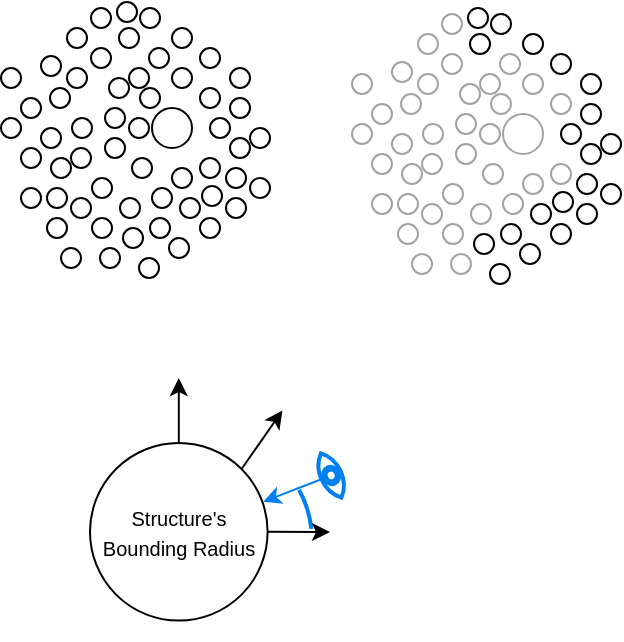 <mxfile version="13.6.5">
    <diagram id="6hGFLwfOUW9BJ-s0fimq" name="Page-1">
        <mxGraphModel dx="1668" dy="1152" grid="1" gridSize="10" guides="1" tooltips="1" connect="1" arrows="1" fold="1" page="1" pageScale="1" pageWidth="827" pageHeight="1169" math="0" shadow="0">
            <root>
                <mxCell id="0"/>
                <mxCell id="1" parent="0"/>
                <mxCell id="3" value="" style="ellipse;whiteSpace=wrap;html=1;aspect=fixed;" parent="1" vertex="1">
                    <mxGeometry x="380" y="320" width="20" height="20" as="geometry"/>
                </mxCell>
                <mxCell id="4" value="" style="ellipse;whiteSpace=wrap;html=1;aspect=fixed;" parent="1" vertex="1">
                    <mxGeometry x="370" y="345" width="10" height="10" as="geometry"/>
                </mxCell>
                <mxCell id="6" value="" style="ellipse;whiteSpace=wrap;html=1;aspect=fixed;" parent="1" vertex="1">
                    <mxGeometry x="390" y="350" width="10" height="10" as="geometry"/>
                </mxCell>
                <mxCell id="8" value="" style="ellipse;whiteSpace=wrap;html=1;aspect=fixed;" parent="1" vertex="1">
                    <mxGeometry x="390" y="280" width="10" height="10" as="geometry"/>
                </mxCell>
                <mxCell id="9" value="" style="ellipse;whiteSpace=wrap;html=1;aspect=fixed;" parent="1" vertex="1">
                    <mxGeometry x="390" y="300" width="10" height="10" as="geometry"/>
                </mxCell>
                <mxCell id="10" value="" style="ellipse;whiteSpace=wrap;html=1;aspect=fixed;" parent="1" vertex="1">
                    <mxGeometry x="404" y="290" width="10" height="10" as="geometry"/>
                </mxCell>
                <mxCell id="11" value="" style="ellipse;whiteSpace=wrap;html=1;aspect=fixed;" parent="1" vertex="1">
                    <mxGeometry x="404" y="310" width="10" height="10" as="geometry"/>
                </mxCell>
                <mxCell id="12" value="" style="ellipse;whiteSpace=wrap;html=1;aspect=fixed;" parent="1" vertex="1">
                    <mxGeometry x="409" y="325" width="10" height="10" as="geometry"/>
                </mxCell>
                <mxCell id="13" value="" style="ellipse;whiteSpace=wrap;html=1;aspect=fixed;" parent="1" vertex="1">
                    <mxGeometry x="419" y="300" width="10" height="10" as="geometry"/>
                </mxCell>
                <mxCell id="14" value="" style="ellipse;whiteSpace=wrap;html=1;aspect=fixed;" parent="1" vertex="1">
                    <mxGeometry x="419" y="315" width="10" height="10" as="geometry"/>
                </mxCell>
                <mxCell id="15" value="" style="ellipse;whiteSpace=wrap;html=1;aspect=fixed;" parent="1" vertex="1">
                    <mxGeometry x="419" y="335" width="10" height="10" as="geometry"/>
                </mxCell>
                <mxCell id="16" value="" style="ellipse;whiteSpace=wrap;html=1;aspect=fixed;" parent="1" vertex="1">
                    <mxGeometry x="404" y="345" width="10" height="10" as="geometry"/>
                </mxCell>
                <mxCell id="17" value="" style="ellipse;whiteSpace=wrap;html=1;aspect=fixed;" parent="1" vertex="1">
                    <mxGeometry x="429" y="355" width="10" height="10" as="geometry"/>
                </mxCell>
                <mxCell id="18" value="" style="ellipse;whiteSpace=wrap;html=1;aspect=fixed;" parent="1" vertex="1">
                    <mxGeometry x="405" y="359" width="10" height="10" as="geometry"/>
                </mxCell>
                <mxCell id="19" value="" style="ellipse;whiteSpace=wrap;html=1;aspect=fixed;" parent="1" vertex="1">
                    <mxGeometry x="417" y="350" width="10" height="10" as="geometry"/>
                </mxCell>
                <mxCell id="20" value="" style="ellipse;whiteSpace=wrap;html=1;aspect=fixed;" parent="1" vertex="1">
                    <mxGeometry x="429" y="330" width="10" height="10" as="geometry"/>
                </mxCell>
                <mxCell id="21" value="" style="ellipse;whiteSpace=wrap;html=1;aspect=fixed;" parent="1" vertex="1">
                    <mxGeometry x="394" y="365" width="10" height="10" as="geometry"/>
                </mxCell>
                <mxCell id="22" value="" style="ellipse;whiteSpace=wrap;html=1;aspect=fixed;" parent="1" vertex="1">
                    <mxGeometry x="417" y="365" width="10" height="10" as="geometry"/>
                </mxCell>
                <mxCell id="26" value="" style="ellipse;whiteSpace=wrap;html=1;aspect=fixed;" parent="1" vertex="1">
                    <mxGeometry x="380" y="360" width="10" height="10" as="geometry"/>
                </mxCell>
                <mxCell id="27" value="" style="ellipse;whiteSpace=wrap;html=1;aspect=fixed;" parent="1" vertex="1">
                    <mxGeometry x="350" y="355" width="10" height="10" as="geometry"/>
                </mxCell>
                <mxCell id="28" value="" style="ellipse;whiteSpace=wrap;html=1;aspect=fixed;" parent="1" vertex="1">
                    <mxGeometry x="350" y="375" width="10" height="10" as="geometry"/>
                </mxCell>
                <mxCell id="29" value="" style="ellipse;whiteSpace=wrap;html=1;aspect=fixed;" parent="1" vertex="1">
                    <mxGeometry x="364" y="365" width="10" height="10" as="geometry"/>
                </mxCell>
                <mxCell id="30" value="" style="ellipse;whiteSpace=wrap;html=1;aspect=fixed;" parent="1" vertex="1">
                    <mxGeometry x="379" y="375" width="10" height="10" as="geometry"/>
                </mxCell>
                <mxCell id="31" value="" style="ellipse;whiteSpace=wrap;html=1;aspect=fixed;" parent="1" vertex="1">
                    <mxGeometry x="349.5" y="270" width="10" height="10" as="geometry"/>
                </mxCell>
                <mxCell id="32" value="" style="ellipse;whiteSpace=wrap;html=1;aspect=fixed;" parent="1" vertex="1">
                    <mxGeometry x="349.5" y="290" width="10" height="10" as="geometry"/>
                </mxCell>
                <mxCell id="33" value="" style="ellipse;whiteSpace=wrap;html=1;aspect=fixed;" parent="1" vertex="1">
                    <mxGeometry x="363.5" y="280" width="10" height="10" as="geometry"/>
                </mxCell>
                <mxCell id="34" value="" style="ellipse;whiteSpace=wrap;html=1;aspect=fixed;" parent="1" vertex="1">
                    <mxGeometry x="378.5" y="290" width="10" height="10" as="geometry"/>
                </mxCell>
                <mxCell id="35" value="" style="ellipse;whiteSpace=wrap;html=1;aspect=fixed;" parent="1" vertex="1">
                    <mxGeometry x="337.5" y="280" width="10" height="10" as="geometry"/>
                </mxCell>
                <mxCell id="36" value="" style="ellipse;whiteSpace=wrap;html=1;aspect=fixed;" parent="1" vertex="1">
                    <mxGeometry x="337.5" y="300" width="10" height="10" as="geometry"/>
                </mxCell>
                <mxCell id="37" value="" style="ellipse;whiteSpace=wrap;html=1;aspect=fixed;" parent="1" vertex="1">
                    <mxGeometry x="324.5" y="294" width="10" height="10" as="geometry"/>
                </mxCell>
                <mxCell id="38" value="" style="ellipse;whiteSpace=wrap;html=1;aspect=fixed;" parent="1" vertex="1">
                    <mxGeometry x="329" y="310" width="10" height="10" as="geometry"/>
                </mxCell>
                <mxCell id="39" value="" style="ellipse;whiteSpace=wrap;html=1;aspect=fixed;" parent="1" vertex="1">
                    <mxGeometry x="329.5" y="345" width="10" height="10" as="geometry"/>
                </mxCell>
                <mxCell id="40" value="" style="ellipse;whiteSpace=wrap;html=1;aspect=fixed;" parent="1" vertex="1">
                    <mxGeometry x="339.5" y="365" width="10" height="10" as="geometry"/>
                </mxCell>
                <mxCell id="41" value="" style="ellipse;whiteSpace=wrap;html=1;aspect=fixed;" parent="1" vertex="1">
                    <mxGeometry x="327.5" y="360" width="10" height="10" as="geometry"/>
                </mxCell>
                <mxCell id="42" value="" style="ellipse;whiteSpace=wrap;html=1;aspect=fixed;" parent="1" vertex="1">
                    <mxGeometry x="339.5" y="340" width="10" height="10" as="geometry"/>
                </mxCell>
                <mxCell id="43" value="" style="ellipse;whiteSpace=wrap;html=1;aspect=fixed;" parent="1" vertex="1">
                    <mxGeometry x="327.5" y="375" width="10" height="10" as="geometry"/>
                </mxCell>
                <mxCell id="44" value="" style="ellipse;whiteSpace=wrap;html=1;aspect=fixed;" parent="1" vertex="1">
                    <mxGeometry x="358.5" y="305" width="10" height="10" as="geometry"/>
                </mxCell>
                <mxCell id="45" value="" style="ellipse;whiteSpace=wrap;html=1;aspect=fixed;" parent="1" vertex="1">
                    <mxGeometry x="368.5" y="325" width="10" height="10" as="geometry"/>
                </mxCell>
                <mxCell id="46" value="" style="ellipse;whiteSpace=wrap;html=1;aspect=fixed;" parent="1" vertex="1">
                    <mxGeometry x="356.5" y="320" width="10" height="10" as="geometry"/>
                </mxCell>
                <mxCell id="47" value="" style="ellipse;whiteSpace=wrap;html=1;aspect=fixed;" parent="1" vertex="1">
                    <mxGeometry x="368.5" y="300" width="10" height="10" as="geometry"/>
                </mxCell>
                <mxCell id="48" value="" style="ellipse;whiteSpace=wrap;html=1;aspect=fixed;" parent="1" vertex="1">
                    <mxGeometry x="356.5" y="335" width="10" height="10" as="geometry"/>
                </mxCell>
                <mxCell id="49" value="" style="ellipse;whiteSpace=wrap;html=1;aspect=fixed;" parent="1" vertex="1">
                    <mxGeometry x="374" y="310" width="10" height="10" as="geometry"/>
                </mxCell>
                <mxCell id="50" value="" style="ellipse;whiteSpace=wrap;html=1;aspect=fixed;" parent="1" vertex="1">
                    <mxGeometry x="340" y="325" width="10" height="10" as="geometry"/>
                </mxCell>
                <mxCell id="52" value="" style="ellipse;whiteSpace=wrap;html=1;aspect=fixed;" parent="1" vertex="1">
                    <mxGeometry x="404" y="375" width="10" height="10" as="geometry"/>
                </mxCell>
                <mxCell id="53" value="" style="ellipse;whiteSpace=wrap;html=1;aspect=fixed;" parent="1" vertex="1">
                    <mxGeometry x="388.5" y="385" width="10" height="10" as="geometry"/>
                </mxCell>
                <mxCell id="54" value="" style="ellipse;whiteSpace=wrap;html=1;aspect=fixed;" parent="1" vertex="1">
                    <mxGeometry x="373.5" y="395" width="10" height="10" as="geometry"/>
                </mxCell>
                <mxCell id="55" value="" style="ellipse;whiteSpace=wrap;html=1;aspect=fixed;" parent="1" vertex="1">
                    <mxGeometry x="374" y="270" width="10" height="10" as="geometry"/>
                </mxCell>
                <mxCell id="56" value="" style="ellipse;whiteSpace=wrap;html=1;aspect=fixed;" parent="1" vertex="1">
                    <mxGeometry x="362.5" y="267" width="10" height="10" as="geometry"/>
                </mxCell>
                <mxCell id="57" value="" style="ellipse;whiteSpace=wrap;html=1;aspect=fixed;" parent="1" vertex="1">
                    <mxGeometry x="365.5" y="380" width="10" height="10" as="geometry"/>
                </mxCell>
                <mxCell id="58" value="" style="ellipse;whiteSpace=wrap;html=1;aspect=fixed;" parent="1" vertex="1">
                    <mxGeometry x="354" y="390" width="10" height="10" as="geometry"/>
                </mxCell>
                <mxCell id="59" value="" style="ellipse;whiteSpace=wrap;html=1;aspect=fixed;" parent="1" vertex="1">
                    <mxGeometry x="334.5" y="390" width="10" height="10" as="geometry"/>
                </mxCell>
                <mxCell id="60" value="" style="ellipse;whiteSpace=wrap;html=1;aspect=fixed;" parent="1" vertex="1">
                    <mxGeometry x="324.5" y="330" width="10" height="10" as="geometry"/>
                </mxCell>
                <mxCell id="61" value="" style="ellipse;whiteSpace=wrap;html=1;aspect=fixed;" parent="1" vertex="1">
                    <mxGeometry x="314.5" y="315" width="10" height="10" as="geometry"/>
                </mxCell>
                <mxCell id="62" value="" style="ellipse;whiteSpace=wrap;html=1;aspect=fixed;" parent="1" vertex="1">
                    <mxGeometry x="314.5" y="340" width="10" height="10" as="geometry"/>
                </mxCell>
                <mxCell id="63" value="" style="ellipse;whiteSpace=wrap;html=1;aspect=fixed;" parent="1" vertex="1">
                    <mxGeometry x="314.5" y="360" width="10" height="10" as="geometry"/>
                </mxCell>
                <mxCell id="64" value="" style="ellipse;whiteSpace=wrap;html=1;aspect=fixed;" parent="1" vertex="1">
                    <mxGeometry x="304.5" y="325" width="10" height="10" as="geometry"/>
                </mxCell>
                <mxCell id="65" value="" style="ellipse;whiteSpace=wrap;html=1;aspect=fixed;" parent="1" vertex="1">
                    <mxGeometry x="304.5" y="300" width="10" height="10" as="geometry"/>
                </mxCell>
                <mxCell id="66" value="" style="ellipse;whiteSpace=wrap;html=1;aspect=fixed;fillColor=none;strokeColor=#A3A3A3;fontColor=#333333;" parent="1" vertex="1">
                    <mxGeometry x="555.5" y="323" width="20" height="20" as="geometry"/>
                </mxCell>
                <mxCell id="67" value="" style="ellipse;whiteSpace=wrap;html=1;aspect=fixed;fillColor=none;strokeColor=#A3A3A3;fontColor=#333333;" parent="1" vertex="1">
                    <mxGeometry x="545.5" y="348" width="10" height="10" as="geometry"/>
                </mxCell>
                <mxCell id="68" value="" style="ellipse;whiteSpace=wrap;html=1;aspect=fixed;fillColor=none;strokeColor=#A3A3A3;fontColor=#333333;" parent="1" vertex="1">
                    <mxGeometry x="565.5" y="353" width="10" height="10" as="geometry"/>
                </mxCell>
                <mxCell id="69" value="" style="ellipse;whiteSpace=wrap;html=1;aspect=fixed;" parent="1" vertex="1">
                    <mxGeometry x="565.5" y="283" width="10" height="10" as="geometry"/>
                </mxCell>
                <mxCell id="70" value="" style="ellipse;whiteSpace=wrap;html=1;aspect=fixed;fillColor=none;strokeColor=#A3A3A3;fontColor=#333333;" parent="1" vertex="1">
                    <mxGeometry x="565.5" y="303" width="10" height="10" as="geometry"/>
                </mxCell>
                <mxCell id="71" value="" style="ellipse;whiteSpace=wrap;html=1;aspect=fixed;" parent="1" vertex="1">
                    <mxGeometry x="579.5" y="293" width="10" height="10" as="geometry"/>
                </mxCell>
                <mxCell id="72" value="" style="ellipse;whiteSpace=wrap;html=1;aspect=fixed;fillColor=none;strokeColor=#A3A3A3;fontColor=#333333;" parent="1" vertex="1">
                    <mxGeometry x="579.5" y="313" width="10" height="10" as="geometry"/>
                </mxCell>
                <mxCell id="73" value="" style="ellipse;whiteSpace=wrap;html=1;aspect=fixed;" parent="1" vertex="1">
                    <mxGeometry x="584.5" y="328" width="10" height="10" as="geometry"/>
                </mxCell>
                <mxCell id="74" value="" style="ellipse;whiteSpace=wrap;html=1;aspect=fixed;" parent="1" vertex="1">
                    <mxGeometry x="594.5" y="303" width="10" height="10" as="geometry"/>
                </mxCell>
                <mxCell id="75" value="" style="ellipse;whiteSpace=wrap;html=1;aspect=fixed;" parent="1" vertex="1">
                    <mxGeometry x="594.5" y="318" width="10" height="10" as="geometry"/>
                </mxCell>
                <mxCell id="76" value="" style="ellipse;whiteSpace=wrap;html=1;aspect=fixed;" parent="1" vertex="1">
                    <mxGeometry x="594.5" y="338" width="10" height="10" as="geometry"/>
                </mxCell>
                <mxCell id="77" value="" style="ellipse;whiteSpace=wrap;html=1;aspect=fixed;fillColor=none;strokeColor=#A3A3A3;fontColor=#333333;" parent="1" vertex="1">
                    <mxGeometry x="579.5" y="348" width="10" height="10" as="geometry"/>
                </mxCell>
                <mxCell id="78" value="" style="ellipse;whiteSpace=wrap;html=1;aspect=fixed;" parent="1" vertex="1">
                    <mxGeometry x="604.5" y="358" width="10" height="10" as="geometry"/>
                </mxCell>
                <mxCell id="79" value="" style="ellipse;whiteSpace=wrap;html=1;aspect=fixed;" parent="1" vertex="1">
                    <mxGeometry x="580.5" y="362" width="10" height="10" as="geometry"/>
                </mxCell>
                <mxCell id="80" value="" style="ellipse;whiteSpace=wrap;html=1;aspect=fixed;" parent="1" vertex="1">
                    <mxGeometry x="592.5" y="353" width="10" height="10" as="geometry"/>
                </mxCell>
                <mxCell id="81" value="" style="ellipse;whiteSpace=wrap;html=1;aspect=fixed;" parent="1" vertex="1">
                    <mxGeometry x="604.5" y="333" width="10" height="10" as="geometry"/>
                </mxCell>
                <mxCell id="82" value="" style="ellipse;whiteSpace=wrap;html=1;aspect=fixed;" parent="1" vertex="1">
                    <mxGeometry x="569.5" y="368" width="10" height="10" as="geometry"/>
                </mxCell>
                <mxCell id="83" value="" style="ellipse;whiteSpace=wrap;html=1;aspect=fixed;" parent="1" vertex="1">
                    <mxGeometry x="592.5" y="368" width="10" height="10" as="geometry"/>
                </mxCell>
                <mxCell id="84" value="" style="ellipse;whiteSpace=wrap;html=1;aspect=fixed;fillColor=none;strokeColor=#A3A3A3;fontColor=#333333;" parent="1" vertex="1">
                    <mxGeometry x="555.5" y="363" width="10" height="10" as="geometry"/>
                </mxCell>
                <mxCell id="85" value="" style="ellipse;whiteSpace=wrap;html=1;aspect=fixed;fillColor=none;strokeColor=#A3A3A3;fontColor=#333333;" parent="1" vertex="1">
                    <mxGeometry x="525.5" y="358" width="10" height="10" as="geometry"/>
                </mxCell>
                <mxCell id="86" value="" style="ellipse;whiteSpace=wrap;html=1;aspect=fixed;fillColor=none;strokeColor=#A3A3A3;fontColor=#333333;" parent="1" vertex="1">
                    <mxGeometry x="525.5" y="378" width="10" height="10" as="geometry"/>
                </mxCell>
                <mxCell id="87" value="" style="ellipse;whiteSpace=wrap;html=1;aspect=fixed;fillColor=none;strokeColor=#A3A3A3;fontColor=#333333;" parent="1" vertex="1">
                    <mxGeometry x="539.5" y="368" width="10" height="10" as="geometry"/>
                </mxCell>
                <mxCell id="88" value="" style="ellipse;whiteSpace=wrap;html=1;aspect=fixed;" parent="1" vertex="1">
                    <mxGeometry x="554.5" y="378" width="10" height="10" as="geometry"/>
                </mxCell>
                <mxCell id="89" value="" style="ellipse;whiteSpace=wrap;html=1;aspect=fixed;fillColor=none;strokeColor=#A3A3A3;fontColor=#333333;" parent="1" vertex="1">
                    <mxGeometry x="525" y="273" width="10" height="10" as="geometry"/>
                </mxCell>
                <mxCell id="90" value="" style="ellipse;whiteSpace=wrap;html=1;aspect=fixed;fillColor=none;strokeColor=#A3A3A3;fontColor=#333333;" parent="1" vertex="1">
                    <mxGeometry x="525" y="293" width="10" height="10" as="geometry"/>
                </mxCell>
                <mxCell id="91" value="" style="ellipse;whiteSpace=wrap;html=1;aspect=fixed;" parent="1" vertex="1">
                    <mxGeometry x="539" y="283" width="10" height="10" as="geometry"/>
                </mxCell>
                <mxCell id="92" value="" style="ellipse;whiteSpace=wrap;html=1;aspect=fixed;fillColor=none;strokeColor=#A3A3A3;fontColor=#333333;" parent="1" vertex="1">
                    <mxGeometry x="554" y="293" width="10" height="10" as="geometry"/>
                </mxCell>
                <mxCell id="93" value="" style="ellipse;whiteSpace=wrap;html=1;aspect=fixed;fillColor=none;strokeColor=#A3A3A3;fontColor=#333333;" parent="1" vertex="1">
                    <mxGeometry x="513" y="283" width="10" height="10" as="geometry"/>
                </mxCell>
                <mxCell id="94" value="" style="ellipse;whiteSpace=wrap;html=1;aspect=fixed;fillColor=none;strokeColor=#A3A3A3;fontColor=#333333;" parent="1" vertex="1">
                    <mxGeometry x="513" y="303" width="10" height="10" as="geometry"/>
                </mxCell>
                <mxCell id="95" value="" style="ellipse;whiteSpace=wrap;html=1;aspect=fixed;fillColor=none;strokeColor=#A3A3A3;fontColor=#333333;" parent="1" vertex="1">
                    <mxGeometry x="500" y="297" width="10" height="10" as="geometry"/>
                </mxCell>
                <mxCell id="96" value="" style="ellipse;whiteSpace=wrap;html=1;aspect=fixed;fillColor=none;strokeColor=#A3A3A3;fontColor=#333333;" parent="1" vertex="1">
                    <mxGeometry x="504.5" y="313" width="10" height="10" as="geometry"/>
                </mxCell>
                <mxCell id="97" value="" style="ellipse;whiteSpace=wrap;html=1;aspect=fixed;fillColor=none;strokeColor=#A3A3A3;fontColor=#333333;" parent="1" vertex="1">
                    <mxGeometry x="505" y="348" width="10" height="10" as="geometry"/>
                </mxCell>
                <mxCell id="98" value="" style="ellipse;whiteSpace=wrap;html=1;aspect=fixed;fillColor=none;strokeColor=#A3A3A3;fontColor=#333333;" parent="1" vertex="1">
                    <mxGeometry x="515" y="368" width="10" height="10" as="geometry"/>
                </mxCell>
                <mxCell id="99" value="" style="ellipse;whiteSpace=wrap;html=1;aspect=fixed;fillColor=none;strokeColor=#A3A3A3;fontColor=#333333;" parent="1" vertex="1">
                    <mxGeometry x="503" y="363" width="10" height="10" as="geometry"/>
                </mxCell>
                <mxCell id="100" value="" style="ellipse;whiteSpace=wrap;html=1;aspect=fixed;fillColor=none;strokeColor=#A3A3A3;fontColor=#333333;" parent="1" vertex="1">
                    <mxGeometry x="515" y="343" width="10" height="10" as="geometry"/>
                </mxCell>
                <mxCell id="101" value="" style="ellipse;whiteSpace=wrap;html=1;aspect=fixed;fillColor=none;strokeColor=#A3A3A3;fontColor=#333333;" parent="1" vertex="1">
                    <mxGeometry x="503" y="378" width="10" height="10" as="geometry"/>
                </mxCell>
                <mxCell id="102" value="" style="ellipse;whiteSpace=wrap;html=1;aspect=fixed;fillColor=none;strokeColor=#A3A3A3;fontColor=#333333;" parent="1" vertex="1">
                    <mxGeometry x="534" y="308" width="10" height="10" as="geometry"/>
                </mxCell>
                <mxCell id="103" value="" style="ellipse;whiteSpace=wrap;html=1;aspect=fixed;fillColor=none;strokeColor=#A3A3A3;fontColor=#333333;" parent="1" vertex="1">
                    <mxGeometry x="544" y="328" width="10" height="10" as="geometry"/>
                </mxCell>
                <mxCell id="104" value="" style="ellipse;whiteSpace=wrap;html=1;aspect=fixed;fillColor=none;strokeColor=#A3A3A3;fontColor=#333333;" parent="1" vertex="1">
                    <mxGeometry x="532" y="323" width="10" height="10" as="geometry"/>
                </mxCell>
                <mxCell id="105" value="" style="ellipse;whiteSpace=wrap;html=1;aspect=fixed;fillColor=none;strokeColor=#A3A3A3;fontColor=#333333;" parent="1" vertex="1">
                    <mxGeometry x="544" y="303" width="10" height="10" as="geometry"/>
                </mxCell>
                <mxCell id="106" value="" style="ellipse;whiteSpace=wrap;html=1;aspect=fixed;fillColor=none;strokeColor=#A3A3A3;fontColor=#333333;" parent="1" vertex="1">
                    <mxGeometry x="532" y="338" width="10" height="10" as="geometry"/>
                </mxCell>
                <mxCell id="107" value="" style="ellipse;whiteSpace=wrap;html=1;aspect=fixed;fillColor=none;strokeColor=#A3A3A3;fontColor=#333333;" parent="1" vertex="1">
                    <mxGeometry x="549.5" y="313" width="10" height="10" as="geometry"/>
                </mxCell>
                <mxCell id="108" value="" style="ellipse;whiteSpace=wrap;html=1;aspect=fixed;fillColor=none;strokeColor=#A3A3A3;fontColor=#333333;" parent="1" vertex="1">
                    <mxGeometry x="515.5" y="328" width="10" height="10" as="geometry"/>
                </mxCell>
                <mxCell id="109" value="" style="ellipse;whiteSpace=wrap;html=1;aspect=fixed;" parent="1" vertex="1">
                    <mxGeometry x="579.5" y="378" width="10" height="10" as="geometry"/>
                </mxCell>
                <mxCell id="110" value="" style="ellipse;whiteSpace=wrap;html=1;aspect=fixed;" parent="1" vertex="1">
                    <mxGeometry x="564" y="388" width="10" height="10" as="geometry"/>
                </mxCell>
                <mxCell id="111" value="" style="ellipse;whiteSpace=wrap;html=1;aspect=fixed;" parent="1" vertex="1">
                    <mxGeometry x="549" y="398" width="10" height="10" as="geometry"/>
                </mxCell>
                <mxCell id="112" value="" style="ellipse;whiteSpace=wrap;html=1;aspect=fixed;" parent="1" vertex="1">
                    <mxGeometry x="549.5" y="273" width="10" height="10" as="geometry"/>
                </mxCell>
                <mxCell id="113" value="" style="ellipse;whiteSpace=wrap;html=1;aspect=fixed;" parent="1" vertex="1">
                    <mxGeometry x="538" y="270" width="10" height="10" as="geometry"/>
                </mxCell>
                <mxCell id="114" value="" style="ellipse;whiteSpace=wrap;html=1;aspect=fixed;" parent="1" vertex="1">
                    <mxGeometry x="541" y="383" width="10" height="10" as="geometry"/>
                </mxCell>
                <mxCell id="115" value="" style="ellipse;whiteSpace=wrap;html=1;aspect=fixed;fillColor=none;strokeColor=#A3A3A3;fontColor=#333333;" parent="1" vertex="1">
                    <mxGeometry x="529.5" y="393" width="10" height="10" as="geometry"/>
                </mxCell>
                <mxCell id="116" value="" style="ellipse;whiteSpace=wrap;html=1;aspect=fixed;fillColor=none;strokeColor=#A3A3A3;fontColor=#333333;" parent="1" vertex="1">
                    <mxGeometry x="510" y="393" width="10" height="10" as="geometry"/>
                </mxCell>
                <mxCell id="117" value="" style="ellipse;whiteSpace=wrap;html=1;aspect=fixed;fillColor=none;strokeColor=#A3A3A3;fontColor=#333333;" parent="1" vertex="1">
                    <mxGeometry x="500" y="333" width="10" height="10" as="geometry"/>
                </mxCell>
                <mxCell id="118" value="" style="ellipse;whiteSpace=wrap;html=1;aspect=fixed;fillColor=none;strokeColor=#A3A3A3;fontColor=#333333;" parent="1" vertex="1">
                    <mxGeometry x="490" y="318" width="10" height="10" as="geometry"/>
                </mxCell>
                <mxCell id="119" value="" style="ellipse;whiteSpace=wrap;html=1;aspect=fixed;fillColor=none;strokeColor=#A3A3A3;fontColor=#333333;" parent="1" vertex="1">
                    <mxGeometry x="490" y="343" width="10" height="10" as="geometry"/>
                </mxCell>
                <mxCell id="120" value="" style="ellipse;whiteSpace=wrap;html=1;aspect=fixed;fillColor=none;strokeColor=#A3A3A3;fontColor=#333333;" parent="1" vertex="1">
                    <mxGeometry x="490" y="363" width="10" height="10" as="geometry"/>
                </mxCell>
                <mxCell id="121" value="" style="ellipse;whiteSpace=wrap;html=1;aspect=fixed;fillColor=none;strokeColor=#A3A3A3;fontColor=#333333;" parent="1" vertex="1">
                    <mxGeometry x="480" y="328" width="10" height="10" as="geometry"/>
                </mxCell>
                <mxCell id="122" value="" style="ellipse;whiteSpace=wrap;html=1;aspect=fixed;fillColor=none;strokeColor=#A3A3A3;fontColor=#333333;" parent="1" vertex="1">
                    <mxGeometry x="480" y="303" width="10" height="10" as="geometry"/>
                </mxCell>
                <mxCell id="123" value="" style="group" vertex="1" connectable="0" parent="1">
                    <mxGeometry x="349" y="455" width="130" height="130" as="geometry"/>
                </mxCell>
                <mxCell id="124" value="&lt;font style=&quot;font-size: 10px&quot;&gt;Structure's&lt;br&gt;Bounding Radius&lt;/font&gt;" style="ellipse;whiteSpace=wrap;html=1;aspect=fixed;" vertex="1" parent="123">
                    <mxGeometry y="32.5" width="88.798" height="88.798" as="geometry"/>
                </mxCell>
                <mxCell id="125" value="" style="html=1;verticalLabelPosition=bottom;align=center;labelBackgroundColor=#ffffff;verticalAlign=top;strokeWidth=2;shadow=0;dashed=0;shape=mxgraph.ios7.icons.eye;direction=south;rotation=-205;strokeColor=#0080F0;" vertex="1" parent="123">
                    <mxGeometry x="115.364" y="36.562" width="10.434" height="24.375" as="geometry"/>
                </mxCell>
                <mxCell id="126" value="" style="endArrow=classic;html=1;exitX=0.5;exitY=0;exitDx=0;exitDy=0;" edge="1" parent="123" source="124">
                    <mxGeometry width="50" height="50" relative="1" as="geometry">
                        <mxPoint x="96.198" y="81.25" as="sourcePoint"/>
                        <mxPoint x="44.399" as="targetPoint"/>
                    </mxGeometry>
                </mxCell>
                <mxCell id="127" value="" style="endArrow=classic;html=1;entryX=0.975;entryY=0.331;entryDx=0;entryDy=0;entryPerimeter=0;fillColor=#dae8fc;strokeColor=#0080F0;" edge="1" parent="123" source="125" target="124">
                    <mxGeometry width="50" height="50" relative="1" as="geometry">
                        <mxPoint x="134.462" y="84.866" as="sourcePoint"/>
                        <mxPoint x="118.398" y="77.923" as="targetPoint"/>
                    </mxGeometry>
                </mxCell>
                <mxCell id="128" value="" style="endArrow=classic;html=1;exitX=1;exitY=0;exitDx=0;exitDy=0;" edge="1" parent="123" source="124">
                    <mxGeometry width="50" height="50" relative="1" as="geometry">
                        <mxPoint x="22.2" y="65" as="sourcePoint"/>
                        <mxPoint x="96.198" y="16.25" as="targetPoint"/>
                    </mxGeometry>
                </mxCell>
                <mxCell id="129" value="" style="verticalLabelPosition=bottom;verticalAlign=top;html=1;shape=mxgraph.basic.arc;startAngle=0.163;endAngle=0.231;strokeColor=#0080F0;strokeWidth=2;" vertex="1" parent="123">
                    <mxGeometry x="22.2" y="32.5" width="88.798" height="97.5" as="geometry"/>
                </mxCell>
                <mxCell id="130" value="" style="endArrow=classic;html=1;exitX=1;exitY=0.5;exitDx=0;exitDy=0;" edge="1" parent="1" source="124">
                    <mxGeometry width="50" height="50" relative="1" as="geometry">
                        <mxPoint x="569" y="535" as="sourcePoint"/>
                        <mxPoint x="469" y="532" as="targetPoint"/>
                    </mxGeometry>
                </mxCell>
            </root>
        </mxGraphModel>
    </diagram>
</mxfile>